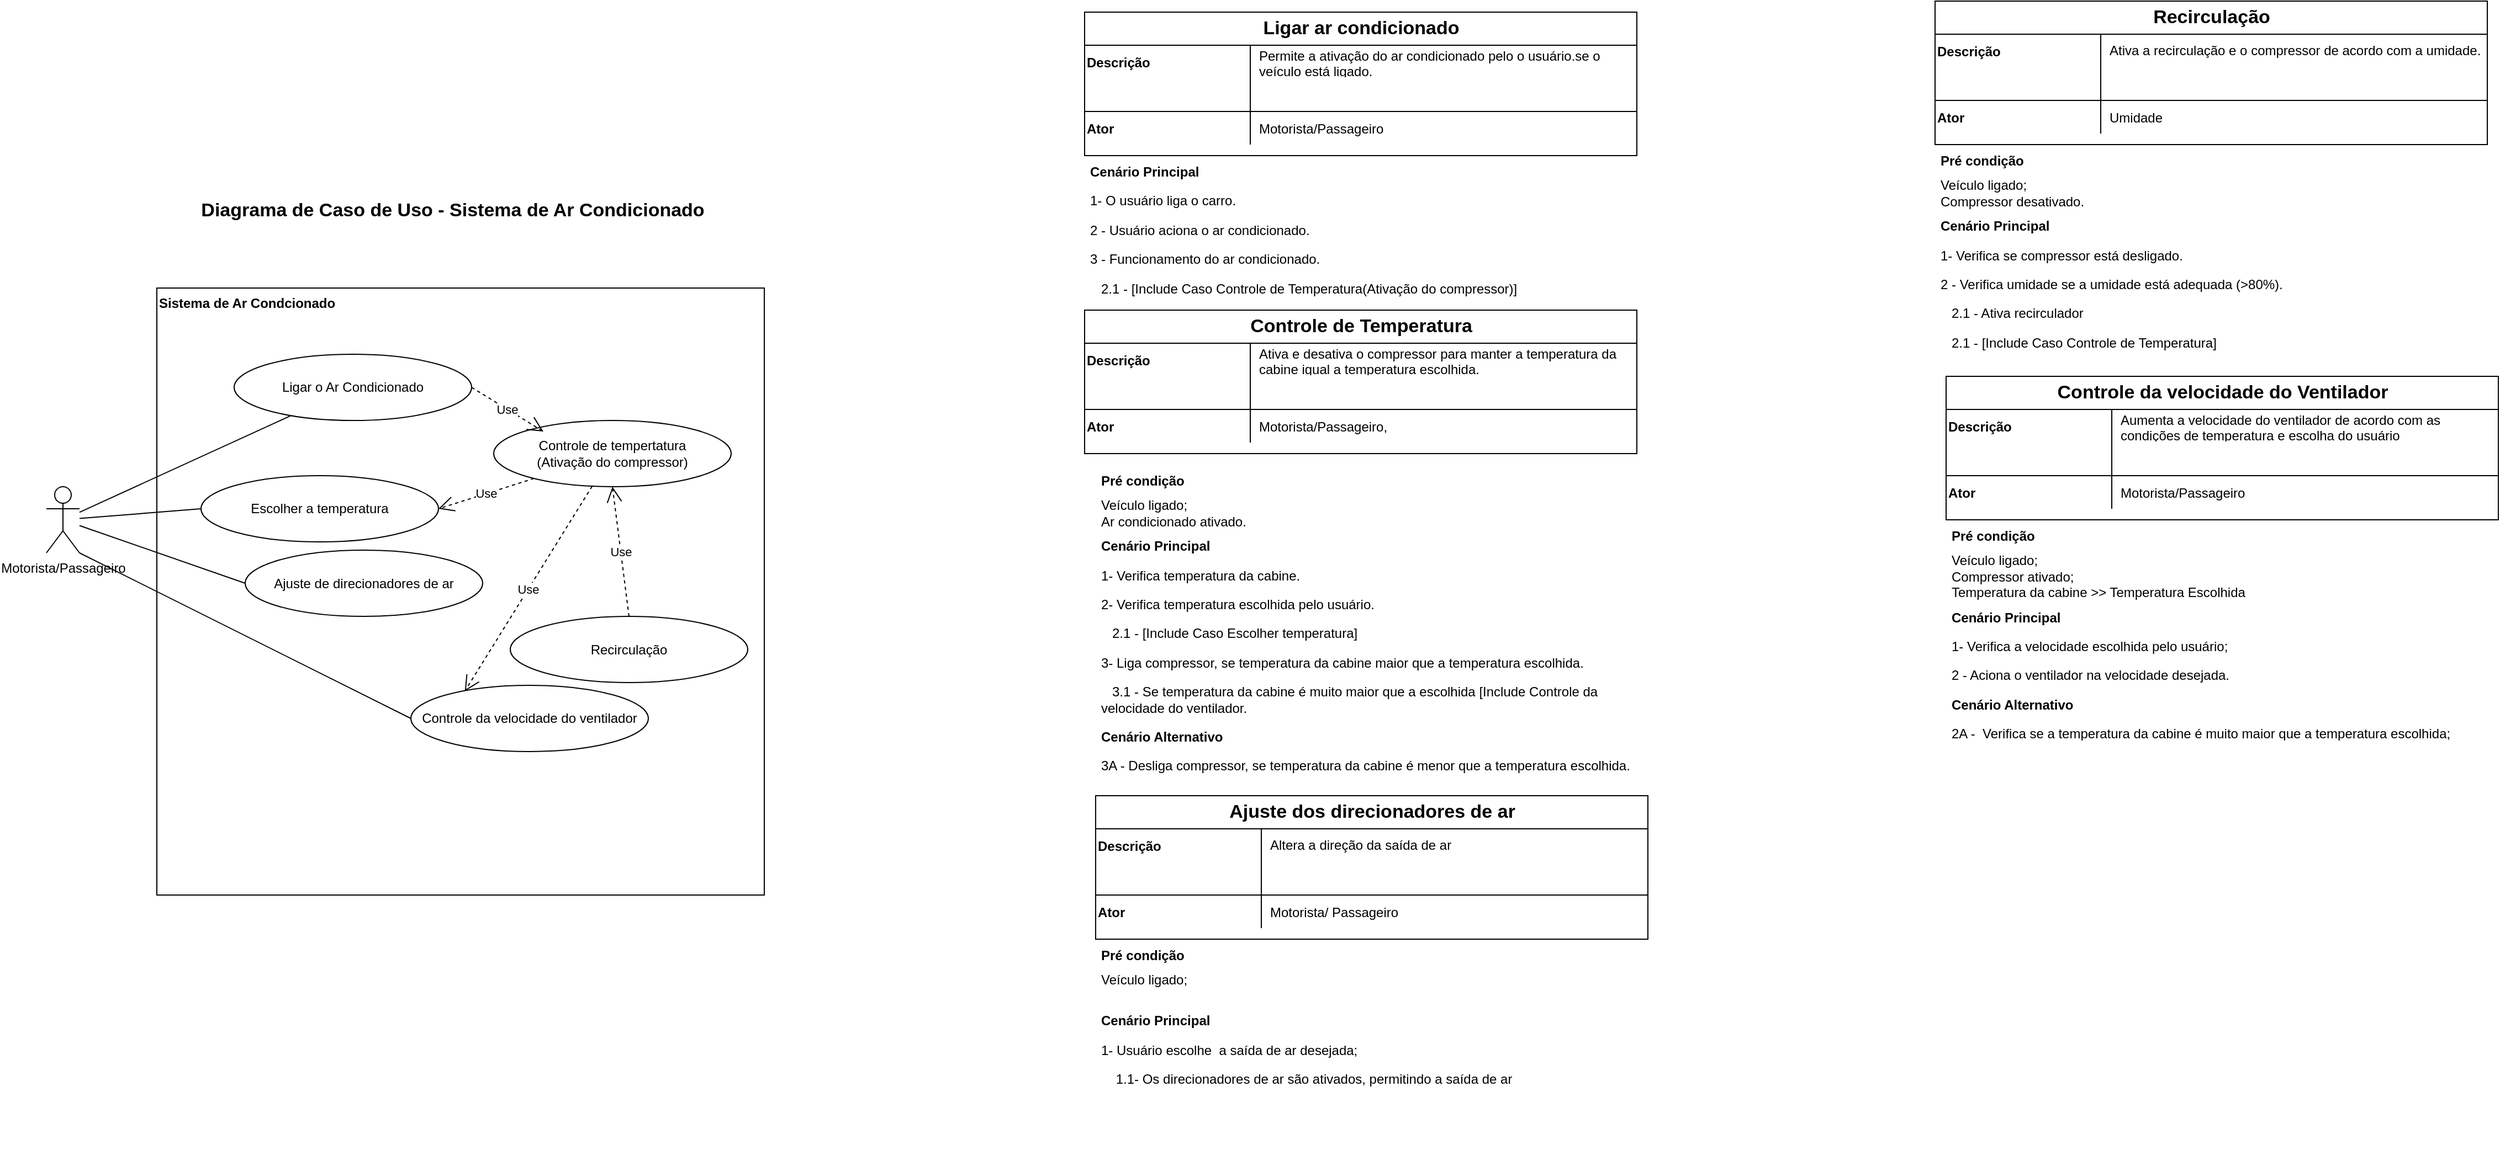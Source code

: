 <mxfile version="15.8.3" type="github">
  <diagram id="G2_i2lJ-f3b6qj_kGdwk" name="Page-1">
    <mxGraphModel dx="1422" dy="762" grid="1" gridSize="10" guides="1" tooltips="1" connect="1" arrows="1" fold="1" page="1" pageScale="1" pageWidth="850" pageHeight="1100" math="0" shadow="0">
      <root>
        <mxCell id="0" />
        <mxCell id="1" parent="0" />
        <mxCell id="Q2j6FMPa0fHBLMqs2ytp-2" value="Sistema de Ar Condcionado" style="whiteSpace=wrap;aspect=fixed;imageAspect=0;html=1;verticalAlign=top;align=left;fontStyle=1" parent="1" vertex="1">
          <mxGeometry x="150" y="290" width="550" height="550" as="geometry" />
        </mxCell>
        <mxCell id="Q2j6FMPa0fHBLMqs2ytp-4" style="rounded=0;orthogonalLoop=1;jettySize=auto;html=1;endArrow=none;endFill=0;" parent="1" source="Q2j6FMPa0fHBLMqs2ytp-1" target="Q2j6FMPa0fHBLMqs2ytp-3" edge="1">
          <mxGeometry relative="1" as="geometry" />
        </mxCell>
        <mxCell id="Q2j6FMPa0fHBLMqs2ytp-30" style="rounded=0;orthogonalLoop=1;jettySize=auto;html=1;entryX=0;entryY=0.5;entryDx=0;entryDy=0;endArrow=none;endFill=0;" parent="1" source="Q2j6FMPa0fHBLMqs2ytp-1" target="Q2j6FMPa0fHBLMqs2ytp-7" edge="1">
          <mxGeometry relative="1" as="geometry" />
        </mxCell>
        <mxCell id="Q2j6FMPa0fHBLMqs2ytp-35" style="edgeStyle=none;rounded=0;orthogonalLoop=1;jettySize=auto;html=1;entryX=0;entryY=0.5;entryDx=0;entryDy=0;endArrow=none;endFill=0;" parent="1" source="Q2j6FMPa0fHBLMqs2ytp-1" target="Q2j6FMPa0fHBLMqs2ytp-34" edge="1">
          <mxGeometry relative="1" as="geometry" />
        </mxCell>
        <mxCell id="MExVswNxe_uSOec2MvRb-1" style="rounded=0;orthogonalLoop=1;jettySize=auto;html=1;exitX=1;exitY=1;exitDx=0;exitDy=0;exitPerimeter=0;endArrow=none;endFill=0;" edge="1" parent="1" source="Q2j6FMPa0fHBLMqs2ytp-1">
          <mxGeometry relative="1" as="geometry">
            <mxPoint x="380" y="680" as="targetPoint" />
          </mxGeometry>
        </mxCell>
        <mxCell id="Q2j6FMPa0fHBLMqs2ytp-1" value="Motorista/Passageiro" style="shape=umlActor;verticalLabelPosition=bottom;verticalAlign=top;html=1;outlineConnect=0;" parent="1" vertex="1">
          <mxGeometry x="50" y="470" width="30" height="60" as="geometry" />
        </mxCell>
        <mxCell id="Q2j6FMPa0fHBLMqs2ytp-3" value="Ligar o Ar Condicionado" style="ellipse;whiteSpace=wrap;html=1;" parent="1" vertex="1">
          <mxGeometry x="220" y="350" width="215" height="60" as="geometry" />
        </mxCell>
        <mxCell id="Q2j6FMPa0fHBLMqs2ytp-7" value="Escolher a temperatura" style="ellipse;whiteSpace=wrap;html=1;" parent="1" vertex="1">
          <mxGeometry x="190" y="460" width="215" height="60" as="geometry" />
        </mxCell>
        <mxCell id="Q2j6FMPa0fHBLMqs2ytp-15" value="Controle de tempertatura&lt;br&gt;(Ativação do compressor)" style="ellipse;whiteSpace=wrap;html=1;" parent="1" vertex="1">
          <mxGeometry x="455" y="410" width="215" height="60" as="geometry" />
        </mxCell>
        <mxCell id="Q2j6FMPa0fHBLMqs2ytp-23" value="Recirculação" style="ellipse;whiteSpace=wrap;html=1;" parent="1" vertex="1">
          <mxGeometry x="470" y="587.5" width="215" height="60" as="geometry" />
        </mxCell>
        <mxCell id="Q2j6FMPa0fHBLMqs2ytp-29" value="Controle da velocidade do ventilador" style="ellipse;whiteSpace=wrap;html=1;" parent="1" vertex="1">
          <mxGeometry x="380" y="650" width="215" height="60" as="geometry" />
        </mxCell>
        <mxCell id="Q2j6FMPa0fHBLMqs2ytp-34" value="Ajuste de direcionadores de ar" style="ellipse;whiteSpace=wrap;html=1;" parent="1" vertex="1">
          <mxGeometry x="230" y="527.5" width="215" height="60" as="geometry" />
        </mxCell>
        <mxCell id="Q2j6FMPa0fHBLMqs2ytp-36" value="Use" style="endArrow=open;endSize=12;dashed=1;html=1;entryX=1;entryY=0.5;entryDx=0;entryDy=0;" parent="1" source="Q2j6FMPa0fHBLMqs2ytp-15" target="Q2j6FMPa0fHBLMqs2ytp-7" edge="1">
          <mxGeometry width="160" relative="1" as="geometry">
            <mxPoint x="230" y="490" as="sourcePoint" />
            <mxPoint x="430" y="510" as="targetPoint" />
          </mxGeometry>
        </mxCell>
        <mxCell id="Q2j6FMPa0fHBLMqs2ytp-37" value="Use" style="endArrow=open;endSize=12;dashed=1;html=1;exitX=1;exitY=0.5;exitDx=0;exitDy=0;" parent="1" source="Q2j6FMPa0fHBLMqs2ytp-3" edge="1">
          <mxGeometry width="160" relative="1" as="geometry">
            <mxPoint x="487.472" y="500.131" as="sourcePoint" />
            <mxPoint x="500" y="420" as="targetPoint" />
          </mxGeometry>
        </mxCell>
        <mxCell id="Q2j6FMPa0fHBLMqs2ytp-41" value="Use" style="endArrow=open;endSize=12;dashed=1;html=1;entryX=0.227;entryY=0.09;entryDx=0;entryDy=0;entryPerimeter=0;" parent="1" source="Q2j6FMPa0fHBLMqs2ytp-15" target="Q2j6FMPa0fHBLMqs2ytp-29" edge="1">
          <mxGeometry width="160" relative="1" as="geometry">
            <mxPoint x="410" y="620" as="sourcePoint" />
            <mxPoint x="400" y="560" as="targetPoint" />
          </mxGeometry>
        </mxCell>
        <mxCell id="Q2j6FMPa0fHBLMqs2ytp-42" style="edgeStyle=none;rounded=0;orthogonalLoop=1;jettySize=auto;html=1;exitX=0.5;exitY=1;exitDx=0;exitDy=0;endArrow=none;endFill=0;" parent="1" source="Q2j6FMPa0fHBLMqs2ytp-23" target="Q2j6FMPa0fHBLMqs2ytp-23" edge="1">
          <mxGeometry relative="1" as="geometry" />
        </mxCell>
        <mxCell id="Q2j6FMPa0fHBLMqs2ytp-48" value="Diagrama de Caso de Uso - Sistema de Ar Condicionado" style="text;html=1;strokeColor=none;fillColor=none;align=center;verticalAlign=middle;whiteSpace=wrap;rounded=0;fontFamily=Helvetica;fontSize=17;fontStyle=1" parent="1" vertex="1">
          <mxGeometry x="67.5" y="210" width="700" height="20" as="geometry" />
        </mxCell>
        <mxCell id="Q2j6FMPa0fHBLMqs2ytp-49" value="Ligar ar condicionado" style="shape=table;startSize=30;container=1;collapsible=1;childLayout=tableLayout;fixedRows=1;rowLines=0;fontStyle=1;align=center;resizeLast=1;fontFamily=Helvetica;fontSize=17;html=1;" parent="1" vertex="1">
          <mxGeometry x="990" y="40" width="500" height="130" as="geometry" />
        </mxCell>
        <mxCell id="Q2j6FMPa0fHBLMqs2ytp-50" value="" style="shape=partialRectangle;collapsible=0;dropTarget=0;pointerEvents=0;fillColor=none;top=0;left=0;bottom=0;right=0;points=[[0,0.5],[1,0.5]];portConstraint=eastwest;" parent="Q2j6FMPa0fHBLMqs2ytp-49" vertex="1">
          <mxGeometry y="30" width="500" height="30" as="geometry" />
        </mxCell>
        <mxCell id="Q2j6FMPa0fHBLMqs2ytp-51" value="Descrição" style="shape=partialRectangle;connectable=0;fillColor=none;top=0;left=0;bottom=0;right=0;fontStyle=1;overflow=hidden;align=left;" parent="Q2j6FMPa0fHBLMqs2ytp-50" vertex="1">
          <mxGeometry width="150" height="30" as="geometry" />
        </mxCell>
        <mxCell id="Q2j6FMPa0fHBLMqs2ytp-52" value="Permite a ativação do ar condicionado pelo o usuário.se o veículo está ligado." style="shape=partialRectangle;connectable=0;fillColor=none;top=0;left=0;bottom=0;right=0;align=left;spacingLeft=6;fontStyle=0;overflow=hidden;whiteSpace=wrap;" parent="Q2j6FMPa0fHBLMqs2ytp-50" vertex="1">
          <mxGeometry x="150" width="350" height="30" as="geometry" />
        </mxCell>
        <mxCell id="Q2j6FMPa0fHBLMqs2ytp-53" value="" style="shape=partialRectangle;collapsible=0;dropTarget=0;pointerEvents=0;fillColor=none;top=0;left=0;bottom=1;right=0;points=[[0,0.5],[1,0.5]];portConstraint=eastwest;" parent="Q2j6FMPa0fHBLMqs2ytp-49" vertex="1">
          <mxGeometry y="60" width="500" height="30" as="geometry" />
        </mxCell>
        <mxCell id="Q2j6FMPa0fHBLMqs2ytp-54" value="" style="shape=partialRectangle;connectable=0;fillColor=none;top=0;left=0;bottom=0;right=0;fontStyle=1;overflow=hidden;" parent="Q2j6FMPa0fHBLMqs2ytp-53" vertex="1">
          <mxGeometry width="150" height="30" as="geometry" />
        </mxCell>
        <mxCell id="Q2j6FMPa0fHBLMqs2ytp-55" value="" style="shape=partialRectangle;connectable=0;fillColor=none;top=0;left=0;bottom=0;right=0;align=left;spacingLeft=6;fontStyle=5;overflow=hidden;" parent="Q2j6FMPa0fHBLMqs2ytp-53" vertex="1">
          <mxGeometry x="150" width="350" height="30" as="geometry" />
        </mxCell>
        <mxCell id="Q2j6FMPa0fHBLMqs2ytp-56" value="" style="shape=partialRectangle;collapsible=0;dropTarget=0;pointerEvents=0;fillColor=none;top=0;left=0;bottom=0;right=0;points=[[0,0.5],[1,0.5]];portConstraint=eastwest;" parent="Q2j6FMPa0fHBLMqs2ytp-49" vertex="1">
          <mxGeometry y="90" width="500" height="30" as="geometry" />
        </mxCell>
        <mxCell id="Q2j6FMPa0fHBLMqs2ytp-57" value="Ator" style="shape=partialRectangle;connectable=0;fillColor=none;top=0;left=0;bottom=0;right=0;editable=1;overflow=hidden;fontStyle=1;align=left;" parent="Q2j6FMPa0fHBLMqs2ytp-56" vertex="1">
          <mxGeometry width="150" height="30" as="geometry" />
        </mxCell>
        <mxCell id="Q2j6FMPa0fHBLMqs2ytp-58" value="Motorista/Passageiro" style="shape=partialRectangle;connectable=0;fillColor=none;top=0;left=0;bottom=0;right=0;align=left;spacingLeft=6;overflow=hidden;" parent="Q2j6FMPa0fHBLMqs2ytp-56" vertex="1">
          <mxGeometry x="150" width="350" height="30" as="geometry" />
        </mxCell>
        <mxCell id="Q2j6FMPa0fHBLMqs2ytp-62" value="&lt;h1 style=&quot;font-size: 12px&quot;&gt;Cenário Principal&lt;/h1&gt;&lt;p style=&quot;font-size: 12px&quot;&gt;&lt;font style=&quot;font-size: 12px&quot;&gt;1- O usuário liga o carro.&lt;/font&gt;&lt;/p&gt;&lt;p style=&quot;font-size: 12px&quot;&gt;&lt;font style=&quot;font-size: 12px&quot;&gt;2 - Usuário aciona o ar condicionado.&lt;/font&gt;&lt;/p&gt;&lt;p style=&quot;font-size: 12px&quot;&gt;&lt;font style=&quot;font-size: 12px&quot;&gt;3 - Funcionamento do ar condicionado.&lt;/font&gt;&lt;/p&gt;&lt;p style=&quot;font-size: 12px&quot;&gt;&lt;font style=&quot;font-size: 12px&quot;&gt;&amp;nbsp; &amp;nbsp;2.1 - [Include Caso Controle de Temperatura(Ativação do compressor)]&lt;/font&gt;&lt;/p&gt;&lt;p style=&quot;font-size: 12px&quot;&gt;&lt;font style=&quot;font-size: 12px&quot;&gt;&lt;b&gt;Cenário Alternativo&lt;/b&gt;&lt;/font&gt;&lt;/p&gt;&lt;p style=&quot;font-size: 12px&quot;&gt;2A - O usuário desliga o ar condicionado&lt;/p&gt;&lt;p style=&quot;font-size: 12px&quot;&gt;3A - Desativação do ar condicionado&lt;/p&gt;&lt;p style=&quot;font-size: 12px&quot;&gt;&amp;nbsp; &amp;nbsp;3A.1 - [Include Caso Controle de Temperatura(Ativação do compressor)]&lt;/p&gt;" style="text;html=1;strokeColor=none;fillColor=none;spacing=5;spacingTop=-20;whiteSpace=wrap;overflow=hidden;rounded=0;fontFamily=Helvetica;fontSize=17;align=left;verticalAlign=top;" parent="1" vertex="1">
          <mxGeometry x="990" y="180" width="500" height="130" as="geometry" />
        </mxCell>
        <mxCell id="Q2j6FMPa0fHBLMqs2ytp-63" value="Controle de Temperatura" style="shape=table;startSize=30;container=1;collapsible=1;childLayout=tableLayout;fixedRows=1;rowLines=0;fontStyle=1;align=center;resizeLast=1;fontFamily=Helvetica;fontSize=17;html=1;" parent="1" vertex="1">
          <mxGeometry x="990" y="310" width="500" height="130" as="geometry" />
        </mxCell>
        <mxCell id="Q2j6FMPa0fHBLMqs2ytp-64" value="" style="shape=partialRectangle;collapsible=0;dropTarget=0;pointerEvents=0;fillColor=none;top=0;left=0;bottom=0;right=0;points=[[0,0.5],[1,0.5]];portConstraint=eastwest;" parent="Q2j6FMPa0fHBLMqs2ytp-63" vertex="1">
          <mxGeometry y="30" width="500" height="30" as="geometry" />
        </mxCell>
        <mxCell id="Q2j6FMPa0fHBLMqs2ytp-65" value="Descrição" style="shape=partialRectangle;connectable=0;fillColor=none;top=0;left=0;bottom=0;right=0;fontStyle=1;overflow=hidden;align=left;" parent="Q2j6FMPa0fHBLMqs2ytp-64" vertex="1">
          <mxGeometry width="150" height="30" as="geometry" />
        </mxCell>
        <mxCell id="Q2j6FMPa0fHBLMqs2ytp-66" value="Ativa e desativa o compressor para manter a temperatura da cabine igual a temperatura escolhida." style="shape=partialRectangle;connectable=0;fillColor=none;top=0;left=0;bottom=0;right=0;align=left;spacingLeft=6;fontStyle=0;overflow=hidden;whiteSpace=wrap;" parent="Q2j6FMPa0fHBLMqs2ytp-64" vertex="1">
          <mxGeometry x="150" width="350" height="30" as="geometry" />
        </mxCell>
        <mxCell id="Q2j6FMPa0fHBLMqs2ytp-67" value="" style="shape=partialRectangle;collapsible=0;dropTarget=0;pointerEvents=0;fillColor=none;top=0;left=0;bottom=1;right=0;points=[[0,0.5],[1,0.5]];portConstraint=eastwest;" parent="Q2j6FMPa0fHBLMqs2ytp-63" vertex="1">
          <mxGeometry y="60" width="500" height="30" as="geometry" />
        </mxCell>
        <mxCell id="Q2j6FMPa0fHBLMqs2ytp-68" value="" style="shape=partialRectangle;connectable=0;fillColor=none;top=0;left=0;bottom=0;right=0;fontStyle=1;overflow=hidden;" parent="Q2j6FMPa0fHBLMqs2ytp-67" vertex="1">
          <mxGeometry width="150" height="30" as="geometry" />
        </mxCell>
        <mxCell id="Q2j6FMPa0fHBLMqs2ytp-69" value="" style="shape=partialRectangle;connectable=0;fillColor=none;top=0;left=0;bottom=0;right=0;align=left;spacingLeft=6;fontStyle=5;overflow=hidden;" parent="Q2j6FMPa0fHBLMqs2ytp-67" vertex="1">
          <mxGeometry x="150" width="350" height="30" as="geometry" />
        </mxCell>
        <mxCell id="Q2j6FMPa0fHBLMqs2ytp-70" value="" style="shape=partialRectangle;collapsible=0;dropTarget=0;pointerEvents=0;fillColor=none;top=0;left=0;bottom=0;right=0;points=[[0,0.5],[1,0.5]];portConstraint=eastwest;" parent="Q2j6FMPa0fHBLMqs2ytp-63" vertex="1">
          <mxGeometry y="90" width="500" height="30" as="geometry" />
        </mxCell>
        <mxCell id="Q2j6FMPa0fHBLMqs2ytp-71" value="Ator" style="shape=partialRectangle;connectable=0;fillColor=none;top=0;left=0;bottom=0;right=0;editable=1;overflow=hidden;fontStyle=1;align=left;" parent="Q2j6FMPa0fHBLMqs2ytp-70" vertex="1">
          <mxGeometry width="150" height="30" as="geometry" />
        </mxCell>
        <mxCell id="Q2j6FMPa0fHBLMqs2ytp-72" value="Motorista/Passageiro," style="shape=partialRectangle;connectable=0;fillColor=none;top=0;left=0;bottom=0;right=0;align=left;spacingLeft=6;overflow=hidden;" parent="Q2j6FMPa0fHBLMqs2ytp-70" vertex="1">
          <mxGeometry x="150" width="350" height="30" as="geometry" />
        </mxCell>
        <mxCell id="Q2j6FMPa0fHBLMqs2ytp-73" value="&lt;h1 style=&quot;font-size: 12px&quot;&gt;Pré condição&lt;/h1&gt;&lt;div style=&quot;font-size: 12px&quot;&gt;Veículo ligado;&lt;/div&gt;&lt;div style=&quot;font-size: 12px&quot;&gt;Ar condicionado ativado.&lt;/div&gt;&lt;h1 style=&quot;font-size: 12px&quot;&gt;Cenário Principal&lt;/h1&gt;&lt;p style=&quot;font-size: 12px&quot;&gt;&lt;font style=&quot;font-size: 12px&quot;&gt;1- Verifica temperatura da cabine.&lt;/font&gt;&lt;/p&gt;&lt;p style=&quot;font-size: 12px&quot;&gt;&lt;font style=&quot;font-size: 12px&quot;&gt;2- Verifica temperatura escolhida pelo usuário.&lt;/font&gt;&lt;/p&gt;&lt;p style=&quot;font-size: 12px&quot;&gt;&lt;font style=&quot;font-size: 12px&quot;&gt;&amp;nbsp; &amp;nbsp;2.1 - [Include Caso Escolher temperatura]&lt;/font&gt;&lt;/p&gt;&lt;p style=&quot;font-size: 12px&quot;&gt;&lt;font style=&quot;font-size: 12px&quot;&gt;3- Liga compressor, se temperatura da cabine maior que a temperatura escolhida.&lt;/font&gt;&lt;/p&gt;&lt;p style=&quot;font-size: 12px&quot;&gt;&lt;font style=&quot;font-size: 12px&quot;&gt;&amp;nbsp; &amp;nbsp;3.1 - Se temperatura da cabine é muito maior que a escolhida [Include Controle da velocidade do ventilador.&lt;/font&gt;&lt;/p&gt;&lt;p style=&quot;font-size: 12px&quot;&gt;&lt;font style=&quot;font-size: 12px&quot;&gt;&lt;b&gt;Cenário Alternativo&lt;/b&gt;&lt;/font&gt;&lt;/p&gt;&lt;p style=&quot;font-size: 12px&quot;&gt;3A - Desliga compressor, se temperatura da cabine é menor que a temperatura escolhida.&lt;/p&gt;&lt;p style=&quot;font-size: 12px&quot;&gt;&lt;br&gt;&lt;/p&gt;" style="text;html=1;strokeColor=none;fillColor=none;spacing=5;spacingTop=-20;whiteSpace=wrap;overflow=hidden;rounded=0;fontFamily=Helvetica;fontSize=17;align=left;verticalAlign=top;" parent="1" vertex="1">
          <mxGeometry x="1000" y="460" width="500" height="290" as="geometry" />
        </mxCell>
        <mxCell id="Q2j6FMPa0fHBLMqs2ytp-96" value="Recirculação" style="shape=table;startSize=30;container=1;collapsible=1;childLayout=tableLayout;fixedRows=1;rowLines=0;fontStyle=1;align=center;resizeLast=1;fontFamily=Helvetica;fontSize=17;html=1;" parent="1" vertex="1">
          <mxGeometry x="1760" y="30" width="500" height="130" as="geometry" />
        </mxCell>
        <mxCell id="Q2j6FMPa0fHBLMqs2ytp-97" value="" style="shape=partialRectangle;collapsible=0;dropTarget=0;pointerEvents=0;fillColor=none;top=0;left=0;bottom=0;right=0;points=[[0,0.5],[1,0.5]];portConstraint=eastwest;" parent="Q2j6FMPa0fHBLMqs2ytp-96" vertex="1">
          <mxGeometry y="30" width="500" height="30" as="geometry" />
        </mxCell>
        <mxCell id="Q2j6FMPa0fHBLMqs2ytp-98" value="Descrição" style="shape=partialRectangle;connectable=0;fillColor=none;top=0;left=0;bottom=0;right=0;fontStyle=1;overflow=hidden;align=left;" parent="Q2j6FMPa0fHBLMqs2ytp-97" vertex="1">
          <mxGeometry width="150" height="30" as="geometry" />
        </mxCell>
        <mxCell id="Q2j6FMPa0fHBLMqs2ytp-99" value="Ativa a recirculação e o compressor de acordo com a umidade." style="shape=partialRectangle;connectable=0;fillColor=none;top=0;left=0;bottom=0;right=0;align=left;spacingLeft=6;fontStyle=0;overflow=hidden;whiteSpace=wrap;" parent="Q2j6FMPa0fHBLMqs2ytp-97" vertex="1">
          <mxGeometry x="150" width="350" height="30" as="geometry" />
        </mxCell>
        <mxCell id="Q2j6FMPa0fHBLMqs2ytp-100" value="" style="shape=partialRectangle;collapsible=0;dropTarget=0;pointerEvents=0;fillColor=none;top=0;left=0;bottom=1;right=0;points=[[0,0.5],[1,0.5]];portConstraint=eastwest;" parent="Q2j6FMPa0fHBLMqs2ytp-96" vertex="1">
          <mxGeometry y="60" width="500" height="30" as="geometry" />
        </mxCell>
        <mxCell id="Q2j6FMPa0fHBLMqs2ytp-101" value="" style="shape=partialRectangle;connectable=0;fillColor=none;top=0;left=0;bottom=0;right=0;fontStyle=1;overflow=hidden;" parent="Q2j6FMPa0fHBLMqs2ytp-100" vertex="1">
          <mxGeometry width="150" height="30" as="geometry" />
        </mxCell>
        <mxCell id="Q2j6FMPa0fHBLMqs2ytp-102" value="" style="shape=partialRectangle;connectable=0;fillColor=none;top=0;left=0;bottom=0;right=0;align=left;spacingLeft=6;fontStyle=5;overflow=hidden;" parent="Q2j6FMPa0fHBLMqs2ytp-100" vertex="1">
          <mxGeometry x="150" width="350" height="30" as="geometry" />
        </mxCell>
        <mxCell id="Q2j6FMPa0fHBLMqs2ytp-103" value="" style="shape=partialRectangle;collapsible=0;dropTarget=0;pointerEvents=0;fillColor=none;top=0;left=0;bottom=0;right=0;points=[[0,0.5],[1,0.5]];portConstraint=eastwest;" parent="Q2j6FMPa0fHBLMqs2ytp-96" vertex="1">
          <mxGeometry y="90" width="500" height="30" as="geometry" />
        </mxCell>
        <mxCell id="Q2j6FMPa0fHBLMqs2ytp-104" value="Ator" style="shape=partialRectangle;connectable=0;fillColor=none;top=0;left=0;bottom=0;right=0;editable=1;overflow=hidden;fontStyle=1;align=left;" parent="Q2j6FMPa0fHBLMqs2ytp-103" vertex="1">
          <mxGeometry width="150" height="30" as="geometry" />
        </mxCell>
        <mxCell id="Q2j6FMPa0fHBLMqs2ytp-105" value="Umidade" style="shape=partialRectangle;connectable=0;fillColor=none;top=0;left=0;bottom=0;right=0;align=left;spacingLeft=6;overflow=hidden;" parent="Q2j6FMPa0fHBLMqs2ytp-103" vertex="1">
          <mxGeometry x="150" width="350" height="30" as="geometry" />
        </mxCell>
        <mxCell id="Q2j6FMPa0fHBLMqs2ytp-106" value="&lt;h1 style=&quot;font-size: 12px&quot;&gt;Pré condição&lt;/h1&gt;&lt;div style=&quot;font-size: 12px&quot;&gt;Veículo ligado;&lt;/div&gt;&lt;div style=&quot;font-size: 12px&quot;&gt;Compressor desativado.&lt;/div&gt;&lt;h1 style=&quot;font-size: 12px&quot;&gt;Cenário Principal&lt;/h1&gt;&lt;p style=&quot;font-size: 12px&quot;&gt;&lt;font style=&quot;font-size: 12px&quot;&gt;1- Verifica se compressor está desligado.&lt;/font&gt;&lt;/p&gt;&lt;p style=&quot;font-size: 12px&quot;&gt;&lt;font style=&quot;font-size: 12px&quot;&gt;2 - Verifica umidade se a umidade está adequada (&amp;gt;80%).&lt;/font&gt;&lt;/p&gt;&lt;p style=&quot;font-size: 12px&quot;&gt;&lt;font style=&quot;font-size: 12px&quot;&gt;&amp;nbsp; &amp;nbsp;2.1 - Ativa recirculador&lt;/font&gt;&lt;/p&gt;&lt;p style=&quot;font-size: 12px&quot;&gt;&lt;font style=&quot;font-size: 12px&quot;&gt;&amp;nbsp; &amp;nbsp;2.1 - [Include Caso Controle de Temperatura]&lt;/font&gt;&lt;/p&gt;&lt;p style=&quot;font-size: 12px&quot;&gt;&lt;br&gt;&lt;/p&gt;" style="text;html=1;strokeColor=none;fillColor=none;spacing=5;spacingTop=-20;whiteSpace=wrap;overflow=hidden;rounded=0;fontFamily=Helvetica;fontSize=17;align=left;verticalAlign=top;" parent="1" vertex="1">
          <mxGeometry x="1760" y="170" width="500" height="190" as="geometry" />
        </mxCell>
        <mxCell id="Q2j6FMPa0fHBLMqs2ytp-107" value="Use" style="endArrow=open;endSize=12;dashed=1;html=1;exitX=0.5;exitY=0;exitDx=0;exitDy=0;entryX=0.5;entryY=1;entryDx=0;entryDy=0;" parent="1" source="Q2j6FMPa0fHBLMqs2ytp-23" target="Q2j6FMPa0fHBLMqs2ytp-15" edge="1">
          <mxGeometry width="160" relative="1" as="geometry">
            <mxPoint x="534.6" y="478.074" as="sourcePoint" />
            <mxPoint x="410" y="570" as="targetPoint" />
          </mxGeometry>
        </mxCell>
        <mxCell id="Q2j6FMPa0fHBLMqs2ytp-114" value="Controle da velocidade do Ventilador" style="shape=table;startSize=30;container=1;collapsible=1;childLayout=tableLayout;fixedRows=1;rowLines=0;fontStyle=1;align=center;resizeLast=1;fontFamily=Helvetica;fontSize=17;html=1;" parent="1" vertex="1">
          <mxGeometry x="1770" y="370" width="500" height="130" as="geometry" />
        </mxCell>
        <mxCell id="Q2j6FMPa0fHBLMqs2ytp-115" value="" style="shape=partialRectangle;collapsible=0;dropTarget=0;pointerEvents=0;fillColor=none;top=0;left=0;bottom=0;right=0;points=[[0,0.5],[1,0.5]];portConstraint=eastwest;" parent="Q2j6FMPa0fHBLMqs2ytp-114" vertex="1">
          <mxGeometry y="30" width="500" height="30" as="geometry" />
        </mxCell>
        <mxCell id="Q2j6FMPa0fHBLMqs2ytp-116" value="Descrição" style="shape=partialRectangle;connectable=0;fillColor=none;top=0;left=0;bottom=0;right=0;fontStyle=1;overflow=hidden;align=left;" parent="Q2j6FMPa0fHBLMqs2ytp-115" vertex="1">
          <mxGeometry width="150" height="30" as="geometry" />
        </mxCell>
        <mxCell id="Q2j6FMPa0fHBLMqs2ytp-117" value="Aumenta a velocidade do ventilador de acordo com as condições de temperatura e escolha do usuário" style="shape=partialRectangle;connectable=0;fillColor=none;top=0;left=0;bottom=0;right=0;align=left;spacingLeft=6;fontStyle=0;overflow=hidden;whiteSpace=wrap;" parent="Q2j6FMPa0fHBLMqs2ytp-115" vertex="1">
          <mxGeometry x="150" width="350" height="30" as="geometry" />
        </mxCell>
        <mxCell id="Q2j6FMPa0fHBLMqs2ytp-118" value="" style="shape=partialRectangle;collapsible=0;dropTarget=0;pointerEvents=0;fillColor=none;top=0;left=0;bottom=1;right=0;points=[[0,0.5],[1,0.5]];portConstraint=eastwest;" parent="Q2j6FMPa0fHBLMqs2ytp-114" vertex="1">
          <mxGeometry y="60" width="500" height="30" as="geometry" />
        </mxCell>
        <mxCell id="Q2j6FMPa0fHBLMqs2ytp-119" value="" style="shape=partialRectangle;connectable=0;fillColor=none;top=0;left=0;bottom=0;right=0;fontStyle=1;overflow=hidden;" parent="Q2j6FMPa0fHBLMqs2ytp-118" vertex="1">
          <mxGeometry width="150" height="30" as="geometry" />
        </mxCell>
        <mxCell id="Q2j6FMPa0fHBLMqs2ytp-120" value="" style="shape=partialRectangle;connectable=0;fillColor=none;top=0;left=0;bottom=0;right=0;align=left;spacingLeft=6;fontStyle=5;overflow=hidden;" parent="Q2j6FMPa0fHBLMqs2ytp-118" vertex="1">
          <mxGeometry x="150" width="350" height="30" as="geometry" />
        </mxCell>
        <mxCell id="Q2j6FMPa0fHBLMqs2ytp-121" value="" style="shape=partialRectangle;collapsible=0;dropTarget=0;pointerEvents=0;fillColor=none;top=0;left=0;bottom=0;right=0;points=[[0,0.5],[1,0.5]];portConstraint=eastwest;" parent="Q2j6FMPa0fHBLMqs2ytp-114" vertex="1">
          <mxGeometry y="90" width="500" height="30" as="geometry" />
        </mxCell>
        <mxCell id="Q2j6FMPa0fHBLMqs2ytp-122" value="Ator" style="shape=partialRectangle;connectable=0;fillColor=none;top=0;left=0;bottom=0;right=0;editable=1;overflow=hidden;fontStyle=1;align=left;" parent="Q2j6FMPa0fHBLMqs2ytp-121" vertex="1">
          <mxGeometry width="150" height="30" as="geometry" />
        </mxCell>
        <mxCell id="Q2j6FMPa0fHBLMqs2ytp-123" value="Motorista/Passageiro" style="shape=partialRectangle;connectable=0;fillColor=none;top=0;left=0;bottom=0;right=0;align=left;spacingLeft=6;overflow=hidden;" parent="Q2j6FMPa0fHBLMqs2ytp-121" vertex="1">
          <mxGeometry x="150" width="350" height="30" as="geometry" />
        </mxCell>
        <mxCell id="Q2j6FMPa0fHBLMqs2ytp-124" value="&lt;h1 style=&quot;font-size: 12px&quot;&gt;Pré condição&lt;/h1&gt;&lt;div style=&quot;font-size: 12px&quot;&gt;Veículo ligado;&lt;/div&gt;&lt;div style=&quot;font-size: 12px&quot;&gt;Compressor ativado;&lt;/div&gt;&lt;div style=&quot;font-size: 12px&quot;&gt;Temperatura da cabine &amp;gt;&amp;gt; Temperatura Escolhida&lt;/div&gt;&lt;h1 style=&quot;font-size: 12px&quot;&gt;Cenário Principal&lt;/h1&gt;&lt;p style=&quot;font-size: 12px&quot;&gt;&lt;font style=&quot;font-size: 12px&quot;&gt;1- Verifica a velocidade escolhida pelo usuário;&lt;/font&gt;&lt;/p&gt;&lt;p style=&quot;font-size: 12px&quot;&gt;&lt;font style=&quot;font-size: 12px&quot;&gt;2 - Aciona o ventilador na velocidade desejada.&lt;/font&gt;&lt;/p&gt;&lt;p style=&quot;font-size: 12px&quot;&gt;&lt;b&gt;Cenário Alternativo&lt;/b&gt;&lt;/p&gt;&lt;p style=&quot;font-size: 12px&quot;&gt;2A -&amp;nbsp; Verifica se a temperatura da cabine é muito maior que a temperatura escolhida;&lt;/p&gt;&lt;p style=&quot;font-size: 12px&quot;&gt;&lt;span style=&quot;white-space: pre&quot;&gt; &lt;/span&gt;2A.1 - Aumenta a velocidade do ventilador&lt;br&gt;&lt;/p&gt;&lt;p style=&quot;font-size: 12px&quot;&gt;&lt;br&gt;&lt;/p&gt;" style="text;html=1;strokeColor=none;fillColor=none;spacing=5;spacingTop=-20;whiteSpace=wrap;overflow=hidden;rounded=0;fontFamily=Helvetica;fontSize=17;align=left;verticalAlign=top;" parent="1" vertex="1">
          <mxGeometry x="1770" y="510" width="500" height="190" as="geometry" />
        </mxCell>
        <mxCell id="Q2j6FMPa0fHBLMqs2ytp-125" value="Ajuste dos direcionadores de ar" style="shape=table;startSize=30;container=1;collapsible=1;childLayout=tableLayout;fixedRows=1;rowLines=0;fontStyle=1;align=center;resizeLast=1;fontFamily=Helvetica;fontSize=17;html=1;" parent="1" vertex="1">
          <mxGeometry x="1000" y="750" width="500" height="130" as="geometry" />
        </mxCell>
        <mxCell id="Q2j6FMPa0fHBLMqs2ytp-126" value="" style="shape=partialRectangle;collapsible=0;dropTarget=0;pointerEvents=0;fillColor=none;top=0;left=0;bottom=0;right=0;points=[[0,0.5],[1,0.5]];portConstraint=eastwest;" parent="Q2j6FMPa0fHBLMqs2ytp-125" vertex="1">
          <mxGeometry y="30" width="500" height="30" as="geometry" />
        </mxCell>
        <mxCell id="Q2j6FMPa0fHBLMqs2ytp-127" value="Descrição" style="shape=partialRectangle;connectable=0;fillColor=none;top=0;left=0;bottom=0;right=0;fontStyle=1;overflow=hidden;align=left;" parent="Q2j6FMPa0fHBLMqs2ytp-126" vertex="1">
          <mxGeometry width="150" height="30" as="geometry" />
        </mxCell>
        <mxCell id="Q2j6FMPa0fHBLMqs2ytp-128" value="Altera a direção da saída de ar" style="shape=partialRectangle;connectable=0;fillColor=none;top=0;left=0;bottom=0;right=0;align=left;spacingLeft=6;fontStyle=0;overflow=hidden;whiteSpace=wrap;" parent="Q2j6FMPa0fHBLMqs2ytp-126" vertex="1">
          <mxGeometry x="150" width="350" height="30" as="geometry" />
        </mxCell>
        <mxCell id="Q2j6FMPa0fHBLMqs2ytp-129" value="" style="shape=partialRectangle;collapsible=0;dropTarget=0;pointerEvents=0;fillColor=none;top=0;left=0;bottom=1;right=0;points=[[0,0.5],[1,0.5]];portConstraint=eastwest;" parent="Q2j6FMPa0fHBLMqs2ytp-125" vertex="1">
          <mxGeometry y="60" width="500" height="30" as="geometry" />
        </mxCell>
        <mxCell id="Q2j6FMPa0fHBLMqs2ytp-130" value="" style="shape=partialRectangle;connectable=0;fillColor=none;top=0;left=0;bottom=0;right=0;fontStyle=1;overflow=hidden;" parent="Q2j6FMPa0fHBLMqs2ytp-129" vertex="1">
          <mxGeometry width="150" height="30" as="geometry" />
        </mxCell>
        <mxCell id="Q2j6FMPa0fHBLMqs2ytp-131" value="" style="shape=partialRectangle;connectable=0;fillColor=none;top=0;left=0;bottom=0;right=0;align=left;spacingLeft=6;fontStyle=5;overflow=hidden;" parent="Q2j6FMPa0fHBLMqs2ytp-129" vertex="1">
          <mxGeometry x="150" width="350" height="30" as="geometry" />
        </mxCell>
        <mxCell id="Q2j6FMPa0fHBLMqs2ytp-132" value="" style="shape=partialRectangle;collapsible=0;dropTarget=0;pointerEvents=0;fillColor=none;top=0;left=0;bottom=0;right=0;points=[[0,0.5],[1,0.5]];portConstraint=eastwest;" parent="Q2j6FMPa0fHBLMqs2ytp-125" vertex="1">
          <mxGeometry y="90" width="500" height="30" as="geometry" />
        </mxCell>
        <mxCell id="Q2j6FMPa0fHBLMqs2ytp-133" value="Ator" style="shape=partialRectangle;connectable=0;fillColor=none;top=0;left=0;bottom=0;right=0;editable=1;overflow=hidden;fontStyle=1;align=left;" parent="Q2j6FMPa0fHBLMqs2ytp-132" vertex="1">
          <mxGeometry width="150" height="30" as="geometry" />
        </mxCell>
        <mxCell id="Q2j6FMPa0fHBLMqs2ytp-134" value="Motorista/ Passageiro" style="shape=partialRectangle;connectable=0;fillColor=none;top=0;left=0;bottom=0;right=0;align=left;spacingLeft=6;overflow=hidden;" parent="Q2j6FMPa0fHBLMqs2ytp-132" vertex="1">
          <mxGeometry x="150" width="350" height="30" as="geometry" />
        </mxCell>
        <mxCell id="Q2j6FMPa0fHBLMqs2ytp-135" value="&lt;h1 style=&quot;font-size: 12px&quot;&gt;Pré condição&lt;/h1&gt;&lt;div style=&quot;font-size: 12px&quot;&gt;Veículo ligado;&lt;/div&gt;&lt;div style=&quot;font-size: 12px&quot;&gt;&lt;br&gt;&lt;/div&gt;&lt;h1 style=&quot;font-size: 12px&quot;&gt;Cenário Principal&lt;/h1&gt;&lt;p style=&quot;font-size: 12px&quot;&gt;&lt;font style=&quot;font-size: 12px&quot;&gt;1- Usuário escolhe&amp;nbsp; a saída de ar desejada;&lt;/font&gt;&lt;/p&gt;&lt;p style=&quot;font-size: 12px&quot;&gt;&lt;font style=&quot;font-size: 12px&quot;&gt;&amp;nbsp; &amp;nbsp; 1.1- Os direcionadores de ar são ativados, permitindo a saída de ar&lt;/font&gt;&lt;/p&gt;&lt;p style=&quot;font-size: 12px&quot;&gt;&lt;br&gt;&lt;/p&gt;" style="text;html=1;strokeColor=none;fillColor=none;spacing=5;spacingTop=-20;whiteSpace=wrap;overflow=hidden;rounded=0;fontFamily=Helvetica;fontSize=17;align=left;verticalAlign=top;" parent="1" vertex="1">
          <mxGeometry x="1000" y="890" width="500" height="190" as="geometry" />
        </mxCell>
      </root>
    </mxGraphModel>
  </diagram>
</mxfile>
